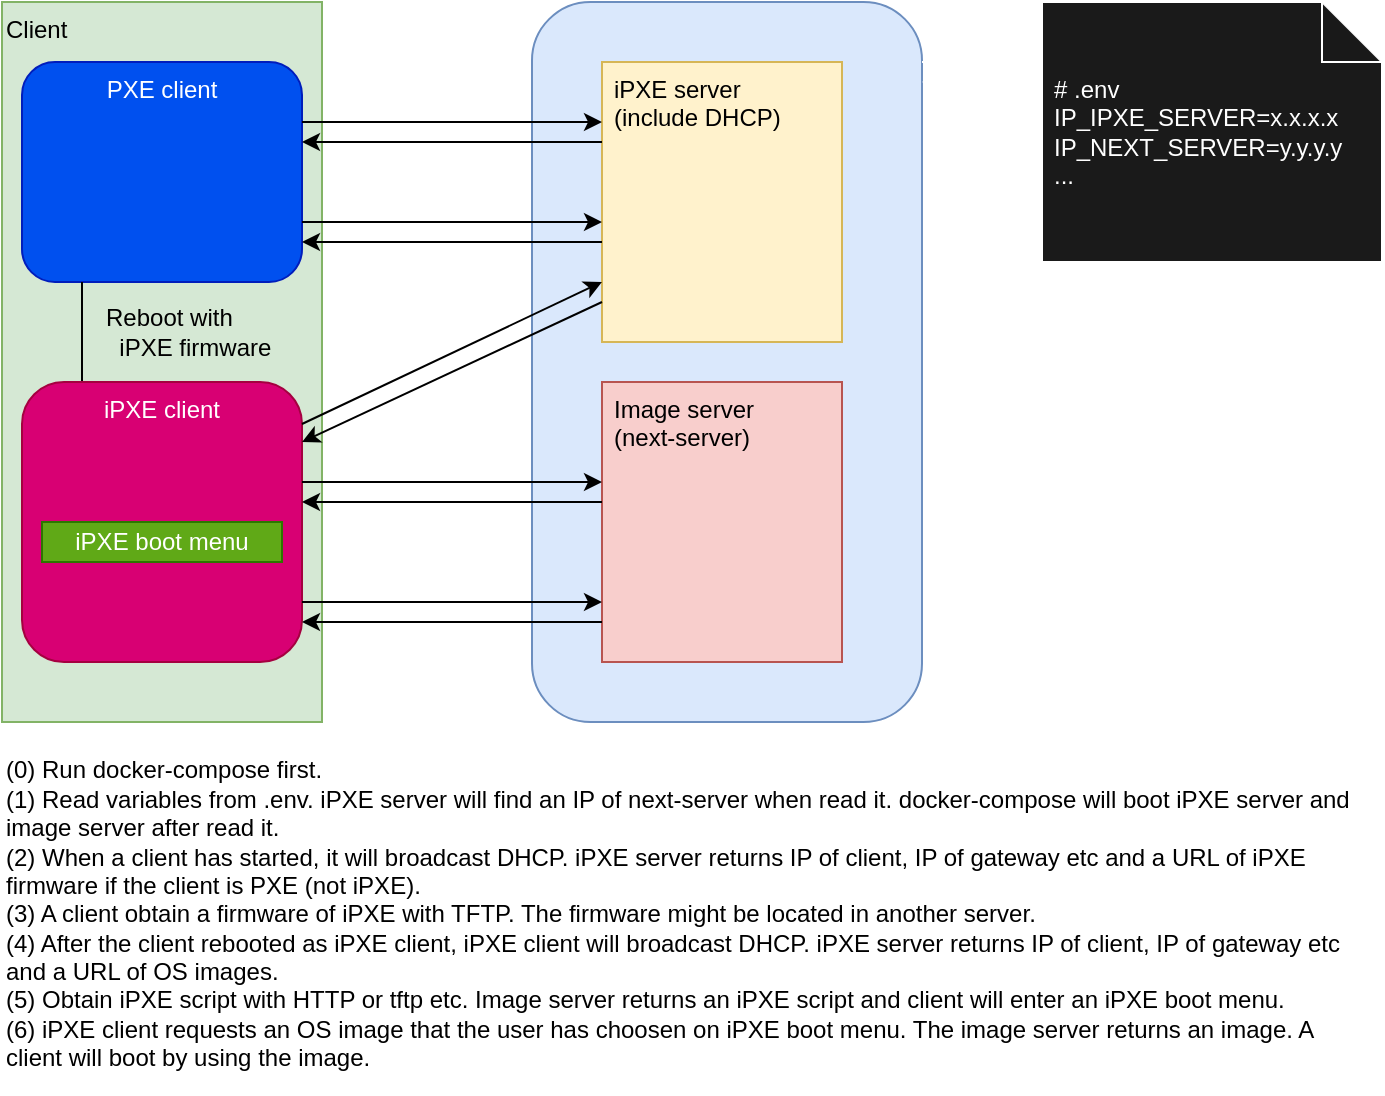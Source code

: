 <mxfile version="24.3.1" type="device">
  <diagram name="ipxe-boot-flow" id="waToT-_TQXdz1UbK6SKb">
    <mxGraphModel dx="817" dy="656" grid="1" gridSize="10" guides="1" tooltips="1" connect="1" arrows="1" fold="1" page="1" pageScale="1" pageWidth="850" pageHeight="1100" background="none" math="0" shadow="0">
      <root>
        <mxCell id="0" />
        <mxCell id="1" parent="0" />
        <mxCell id="Em4UhEbblT2qE73hykcX-1" value="" style="rounded=1;whiteSpace=wrap;html=1;align=left;fillColor=#dae8fc;strokeColor=#6c8ebf;" parent="1" vertex="1">
          <mxGeometry x="425" y="160" width="195" height="360" as="geometry" />
        </mxCell>
        <mxCell id="Tgo-EIQqhHf8mCCOI4vc-4" value="Client" style="rounded=0;whiteSpace=wrap;html=1;horizontal=1;align=left;verticalAlign=top;fillColor=#d5e8d4;strokeColor=#82b366;" parent="1" vertex="1">
          <mxGeometry x="160" y="160" width="160" height="360" as="geometry" />
        </mxCell>
        <UserObject label="PXE client" link="https://www.westerndigital.com/ja-jp/products/internal-drives/wd-red-pro-sata-hdd?sku=WD6003FFBX" id="Tgo-EIQqhHf8mCCOI4vc-6">
          <mxCell style="rounded=1;whiteSpace=wrap;html=1;verticalAlign=top;align=center;spacingLeft=0;fillColor=#0050ef;fontColor=#ffffff;strokeColor=#001DBC;" parent="1" vertex="1">
            <mxGeometry x="170" y="190" width="140" height="110" as="geometry" />
          </mxCell>
        </UserObject>
        <mxCell id="Tgo-EIQqhHf8mCCOI4vc-7" value="&lt;font color=&quot;#ffffff&quot;&gt;# .env&lt;br&gt;IP_IPXE_SERVER=x.x.x.x&lt;br&gt;IP_NEXT_SERVER=y.y.y.y&lt;br&gt;...&lt;/font&gt;" style="shape=note;whiteSpace=wrap;html=1;backgroundOutline=1;darkOpacity=0.05;align=left;spacingLeft=4;fillColor=#1A1A1A;strokeColor=#FFFFFF;" parent="1" vertex="1">
          <mxGeometry x="680" y="160" width="170" height="130" as="geometry" />
        </mxCell>
        <mxCell id="Tgo-EIQqhHf8mCCOI4vc-9" value="" style="endArrow=classic;html=1;rounded=0;strokeColor=#FFFFFF;" parent="1" edge="1">
          <mxGeometry width="50" height="50" relative="1" as="geometry">
            <mxPoint x="620" y="190" as="sourcePoint" />
            <mxPoint x="680" y="190" as="targetPoint" />
          </mxGeometry>
        </mxCell>
        <mxCell id="Tgo-EIQqhHf8mCCOI4vc-10" value="&lt;font color=&quot;#ffffff&quot; style=&quot;font-size: 12px;&quot;&gt;(1)&lt;/font&gt;" style="text;html=1;strokeColor=none;fillColor=none;align=center;verticalAlign=middle;whiteSpace=wrap;rounded=0;" parent="1" vertex="1">
          <mxGeometry x="630" y="160" width="40" height="30" as="geometry" />
        </mxCell>
        <mxCell id="Tgo-EIQqhHf8mCCOI4vc-11" value="" style="endArrow=classic;html=1;rounded=0;strokeColor=#FFFFFF;" parent="1" edge="1">
          <mxGeometry width="50" height="50" relative="1" as="geometry">
            <mxPoint x="680" y="200" as="sourcePoint" />
            <mxPoint x="620" y="200" as="targetPoint" />
          </mxGeometry>
        </mxCell>
        <mxCell id="Tgo-EIQqhHf8mCCOI4vc-1" value="iPXE server&lt;br&gt;(include DHCP)" style="rounded=0;whiteSpace=wrap;html=1;verticalAlign=top;align=left;spacingLeft=4;strokeColor=#d6b656;fillColor=#fff2cc;" parent="1" vertex="1">
          <mxGeometry x="460" y="190" width="120" height="140" as="geometry" />
        </mxCell>
        <mxCell id="Tgo-EIQqhHf8mCCOI4vc-3" value="Image server&lt;br&gt;(next-server)" style="rounded=0;whiteSpace=wrap;html=1;verticalAlign=top;align=left;spacingLeft=4;strokeColor=#b85450;fillColor=#f8cecc;" parent="1" vertex="1">
          <mxGeometry x="460" y="350" width="120" height="140" as="geometry" />
        </mxCell>
        <mxCell id="Tgo-EIQqhHf8mCCOI4vc-14" value="&lt;font color=&quot;#ffffff&quot; style=&quot;font-size: 12px;&quot;&gt;(2)&lt;/font&gt;" style="text;html=1;strokeColor=none;fillColor=none;align=center;verticalAlign=middle;whiteSpace=wrap;rounded=0;" parent="1" vertex="1">
          <mxGeometry x="330" y="190" width="40" height="30" as="geometry" />
        </mxCell>
        <mxCell id="Tgo-EIQqhHf8mCCOI4vc-15" value="" style="endArrow=classic;html=1;rounded=0;strokeColor=#000000;" parent="1" edge="1">
          <mxGeometry width="50" height="50" relative="1" as="geometry">
            <mxPoint x="310" y="220" as="sourcePoint" />
            <mxPoint x="460" y="220" as="targetPoint" />
          </mxGeometry>
        </mxCell>
        <mxCell id="Tgo-EIQqhHf8mCCOI4vc-16" value="" style="endArrow=classic;html=1;rounded=0;strokeColor=#000000;fillColor=#f5f5f5;" parent="1" edge="1">
          <mxGeometry width="50" height="50" relative="1" as="geometry">
            <mxPoint x="460" y="230" as="sourcePoint" />
            <mxPoint x="310" y="230" as="targetPoint" />
          </mxGeometry>
        </mxCell>
        <mxCell id="Em4UhEbblT2qE73hykcX-2" value="&lt;font color=&quot;#ffffff&quot; style=&quot;font-size: 12px;&quot;&gt;(3)&lt;/font&gt;" style="text;html=1;strokeColor=none;fillColor=none;align=center;verticalAlign=middle;whiteSpace=wrap;rounded=0;" parent="1" vertex="1">
          <mxGeometry x="330" y="240" width="40" height="30" as="geometry" />
        </mxCell>
        <mxCell id="Em4UhEbblT2qE73hykcX-3" value="" style="endArrow=classic;html=1;rounded=0;strokeColor=#000000;" parent="1" edge="1">
          <mxGeometry width="50" height="50" relative="1" as="geometry">
            <mxPoint x="310" y="270" as="sourcePoint" />
            <mxPoint x="460" y="270" as="targetPoint" />
          </mxGeometry>
        </mxCell>
        <mxCell id="Em4UhEbblT2qE73hykcX-4" value="" style="endArrow=classic;html=1;rounded=0;strokeColor=#000000;" parent="1" edge="1">
          <mxGeometry width="50" height="50" relative="1" as="geometry">
            <mxPoint x="460" y="280" as="sourcePoint" />
            <mxPoint x="310" y="280" as="targetPoint" />
          </mxGeometry>
        </mxCell>
        <mxCell id="Em4UhEbblT2qE73hykcX-5" value="" style="endArrow=classic;html=1;rounded=0;strokeColor=#000000;" parent="1" edge="1">
          <mxGeometry width="50" height="50" relative="1" as="geometry">
            <mxPoint x="200" y="300" as="sourcePoint" />
            <mxPoint x="200" y="360" as="targetPoint" />
          </mxGeometry>
        </mxCell>
        <mxCell id="Em4UhEbblT2qE73hykcX-6" value="Reboot with &lt;br&gt;&amp;nbsp; iPXE firmware" style="text;html=1;strokeColor=none;fillColor=none;align=left;verticalAlign=middle;whiteSpace=wrap;rounded=0;" parent="1" vertex="1">
          <mxGeometry x="210" y="310" width="110" height="30" as="geometry" />
        </mxCell>
        <UserObject label="iPXE client" link="https://www.westerndigital.com/ja-jp/products/internal-drives/wd-red-pro-sata-hdd?sku=WD6003FFBX" id="Em4UhEbblT2qE73hykcX-7">
          <mxCell style="rounded=1;whiteSpace=wrap;html=1;verticalAlign=top;align=center;spacingLeft=0;fillColor=#d80073;fontColor=#ffffff;strokeColor=#A50040;" parent="1" vertex="1">
            <mxGeometry x="170" y="350" width="140" height="140" as="geometry" />
          </mxCell>
        </UserObject>
        <mxCell id="Em4UhEbblT2qE73hykcX-8" value="&lt;font color=&quot;#ffffff&quot; style=&quot;font-size: 12px;&quot;&gt;(4)&lt;/font&gt;" style="text;html=1;strokeColor=none;fillColor=none;align=center;verticalAlign=middle;whiteSpace=wrap;rounded=0;" parent="1" vertex="1">
          <mxGeometry x="312" y="330" width="40" height="30" as="geometry" />
        </mxCell>
        <mxCell id="Em4UhEbblT2qE73hykcX-9" value="" style="endArrow=classic;html=1;rounded=0;strokeColor=#000000;" parent="1" edge="1">
          <mxGeometry width="50" height="50" relative="1" as="geometry">
            <mxPoint x="310" y="371" as="sourcePoint" />
            <mxPoint x="460" y="300" as="targetPoint" />
          </mxGeometry>
        </mxCell>
        <mxCell id="Em4UhEbblT2qE73hykcX-10" value="" style="endArrow=classic;html=1;rounded=0;strokeColor=#000000;" parent="1" edge="1">
          <mxGeometry width="50" height="50" relative="1" as="geometry">
            <mxPoint x="460" y="310" as="sourcePoint" />
            <mxPoint x="310" y="380" as="targetPoint" />
          </mxGeometry>
        </mxCell>
        <mxCell id="Em4UhEbblT2qE73hykcX-11" value="&lt;font color=&quot;#ffffff&quot; style=&quot;font-size: 12px;&quot;&gt;(5)&lt;/font&gt;" style="text;html=1;strokeColor=none;fillColor=none;align=center;verticalAlign=middle;whiteSpace=wrap;rounded=0;" parent="1" vertex="1">
          <mxGeometry x="340" y="370" width="40" height="30" as="geometry" />
        </mxCell>
        <mxCell id="Em4UhEbblT2qE73hykcX-12" value="" style="endArrow=classic;html=1;rounded=0;strokeColor=#000000;" parent="1" edge="1">
          <mxGeometry width="50" height="50" relative="1" as="geometry">
            <mxPoint x="310" y="400" as="sourcePoint" />
            <mxPoint x="460" y="400" as="targetPoint" />
          </mxGeometry>
        </mxCell>
        <mxCell id="Em4UhEbblT2qE73hykcX-13" value="" style="endArrow=classic;html=1;rounded=0;strokeColor=#000000;" parent="1" edge="1">
          <mxGeometry width="50" height="50" relative="1" as="geometry">
            <mxPoint x="460" y="410" as="sourcePoint" />
            <mxPoint x="310" y="410" as="targetPoint" />
          </mxGeometry>
        </mxCell>
        <mxCell id="Em4UhEbblT2qE73hykcX-14" value="iPXE boot menu" style="rounded=0;whiteSpace=wrap;html=1;fillColor=#60a917;fontColor=#ffffff;strokeColor=#2D7600;" parent="1" vertex="1">
          <mxGeometry x="180" y="420" width="120" height="20" as="geometry" />
        </mxCell>
        <mxCell id="Em4UhEbblT2qE73hykcX-15" value="&lt;font color=&quot;#ffffff&quot; style=&quot;font-size: 12px;&quot;&gt;(6)&lt;/font&gt;" style="text;html=1;strokeColor=none;fillColor=none;align=center;verticalAlign=middle;whiteSpace=wrap;rounded=0;" parent="1" vertex="1">
          <mxGeometry x="340" y="430" width="40" height="30" as="geometry" />
        </mxCell>
        <mxCell id="Em4UhEbblT2qE73hykcX-16" value="" style="endArrow=classic;html=1;rounded=0;strokeColor=#000000;" parent="1" edge="1">
          <mxGeometry width="50" height="50" relative="1" as="geometry">
            <mxPoint x="310" y="460" as="sourcePoint" />
            <mxPoint x="460" y="460" as="targetPoint" />
          </mxGeometry>
        </mxCell>
        <mxCell id="Em4UhEbblT2qE73hykcX-17" value="" style="endArrow=classic;html=1;rounded=0;strokeColor=#000000;" parent="1" edge="1">
          <mxGeometry width="50" height="50" relative="1" as="geometry">
            <mxPoint x="460" y="470" as="sourcePoint" />
            <mxPoint x="310" y="470" as="targetPoint" />
          </mxGeometry>
        </mxCell>
        <mxCell id="6388oxwnZF46jZnA-1td-1" value="(0) Run docker-compose first.&lt;br style=&quot;&quot;&gt;(1) Read variables from .env. iPXE server will find an IP of next-server when read it. docker-compose will boot iPXE server and image server after read it.&lt;br style=&quot;&quot;&gt;(2) When a client has started, it will broadcast DHCP. iPXE server returns IP of client, IP of gateway etc and a URL of iPXE firmware if the client is PXE (not iPXE).&lt;br style=&quot;&quot;&gt;(3) A client obtain a firmware of iPXE with TFTP. The firmware might be located in another server.&lt;br style=&quot;&quot;&gt;(4) After the client rebooted as iPXE client, iPXE client will broadcast DHCP. iPXE server returns IP of client, IP of gateway etc and a URL of OS images.&lt;br style=&quot;&quot;&gt;(5) Obtain iPXE script with HTTP or tftp etc. Image server returns an iPXE script and client will enter an iPXE boot menu.&lt;br style=&quot;&quot;&gt;&lt;div style=&quot;&quot;&gt;(6) iPXE client requests an OS image that the user has choosen on iPXE boot menu. The image server returns an image. A client will boot by using the image.&amp;nbsp;&lt;/div&gt;" style="rounded=0;whiteSpace=wrap;html=1;strokeColor=none;align=left;fillColor=none;" parent="1" vertex="1">
          <mxGeometry x="160" y="526" width="680" height="180" as="geometry" />
        </mxCell>
      </root>
    </mxGraphModel>
  </diagram>
</mxfile>

